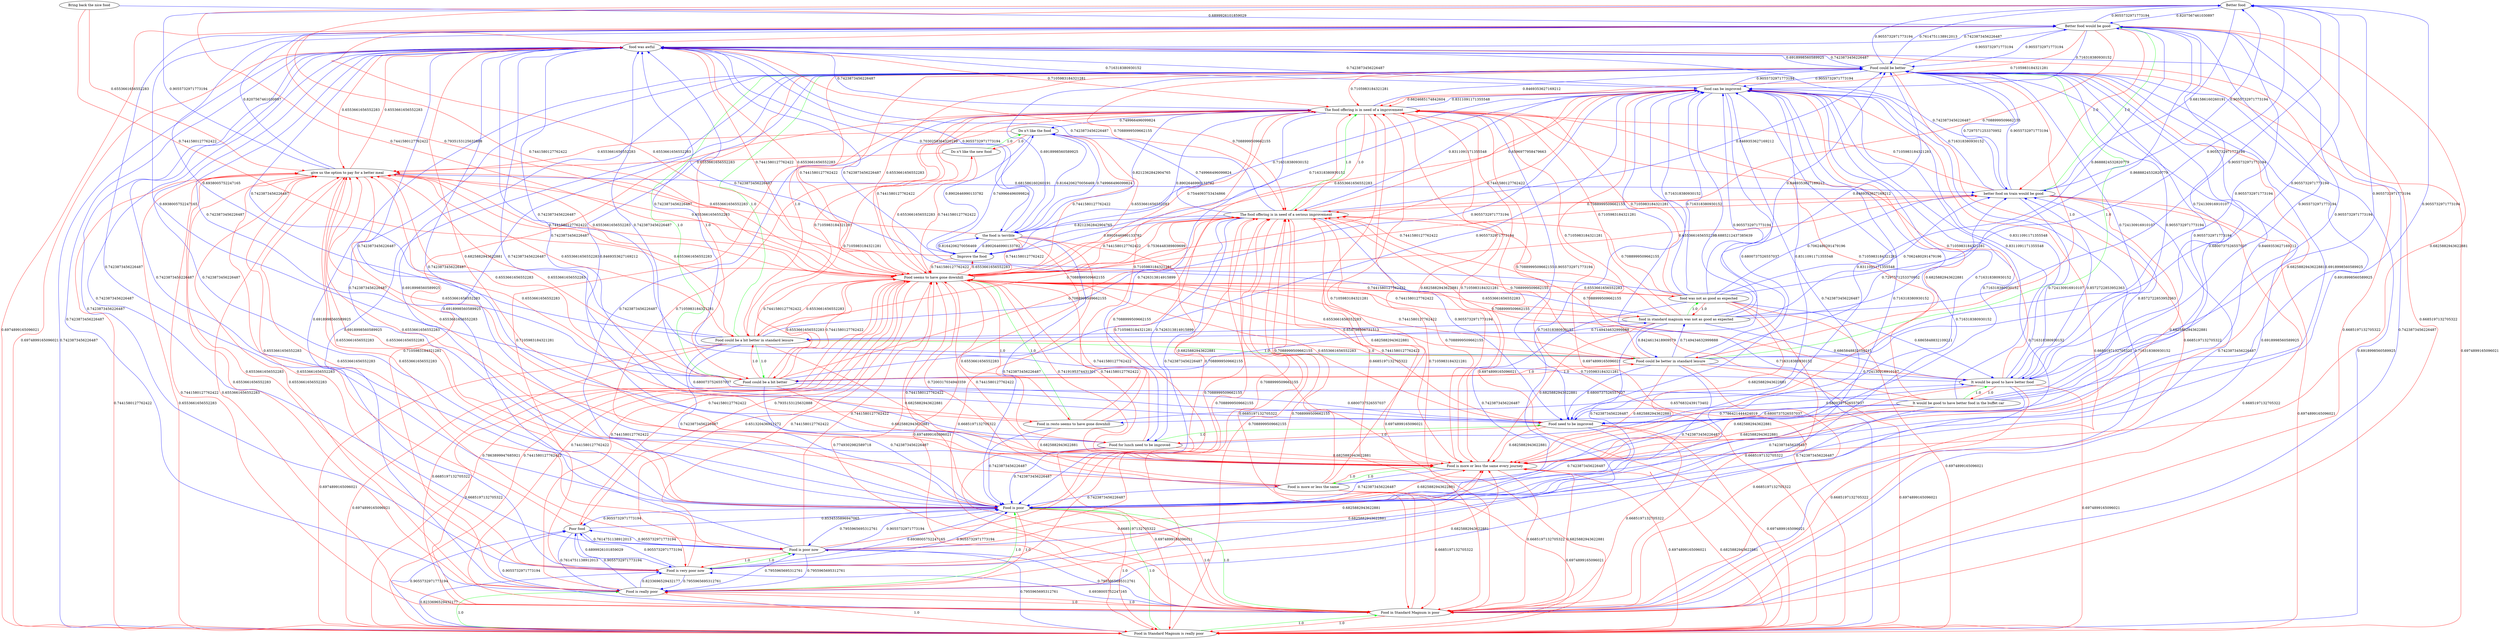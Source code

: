 digraph rawGraph {
"Better food";"Better food would be good";"Bring back the nice food";"Do n't like the new food";"Do n't like the food";"Food could be a bit better in standard leisure";"Food could be better in standard leisure";"Food could be better";"Food could be a bit better";"Food for lunch need to be improved";"Food need to be improved";"Food in Standard Magnum is really poor";"Food in Standard Magnum is poor";"Food is poor";"Food is really poor";"Food in resto seems to have gone downhill";"Food seems to have gone downhill";"Food is more or less the same every journey";"Food is more or less the same";"Food is very poor now";"Food is poor now";"Improve the food";"It would be good to have better food in the buffet car";"It would be good to have better food";"Poor food";"The food offering is in need of a serious improvement";"The food offering is in need of a improvement";"better food on train would be good";"food can be improved";"food in standard magnum was not as good as expected";"food was not as good as expected";"food was awful";"give us the option to pay for a better meal";"the food is terrible";"Better food" -> "Better food would be good" [label=0.8207567461030897] [color=blue]
"Better food would be good" -> "Better food" [label=0.9055732971773194] [color=blue]
"Bring back the nice food" -> "Better food would be good" [label=0.6899926101859029] [color=blue]
"Do n't like the new food" -> "Do n't like the food" [label=1.0] [color=green]
"Do n't like the food" -> "Do n't like the new food" [label=1.0] [color=red]
"Food could be a bit better in standard leisure" -> "Food could be better in standard leisure" [label=1.0] [color=green]
"Food could be better in standard leisure" -> "Food could be better" [label=1.0] [color=green]
"Food could be a bit better in standard leisure" -> "Food could be a bit better" [label=1.0] [color=green]
"Food could be a bit better" -> "Food could be better" [label=1.0] [color=green]
"Food could be a bit better in standard leisure" -> "Food could be better" [label=1.0] [color=green]
"Food could be better in standard leisure" -> "Food could be a bit better in standard leisure" [label=1.0] [color=red]
"Food could be better in standard leisure" -> "Food could be a bit better" [label=1.0] [color=red]
"Food could be better" -> "Food could be a bit better in standard leisure" [label=1.0] [color=red]
"Food could be better" -> "Food could be better in standard leisure" [label=1.0] [color=red]
"Food could be better" -> "Food could be a bit better" [label=1.0] [color=red]
"Food could be a bit better" -> "Food could be a bit better in standard leisure" [label=1.0] [color=red]
"Food could be a bit better" -> "Food could be better in standard leisure" [label=1.0] [color=red]
"Better food" -> "Food could be better" [label=0.7614751138912013] [color=blue]
"Better food would be good" -> "Food could be better" [label=0.9055732971773194] [color=blue]
"Food could be a bit better in standard leisure" -> "Better food would be good" [label=0.6938005752247165] [color=blue]
"Food could be better in standard leisure" -> "Better food" [label=0.9055732971773194] [color=blue]
"Food could be better in standard leisure" -> "Better food would be good" [label=0.9055732971773194] [color=blue]
"Food could be better" -> "Better food" [label=0.9055732971773194] [color=blue]
"Food could be better" -> "Better food would be good" [label=0.9055732971773194] [color=blue]
"Food could be a bit better" -> "Better food would be good" [label=0.6938005752247165] [color=blue]
"Food for lunch need to be improved" -> "Food need to be improved" [label=1.0] [color=green]
"Food need to be improved" -> "Food for lunch need to be improved" [label=1.0] [color=red]
"Food could be a bit better in standard leisure" -> "Food need to be improved" [label=0.6800737526557037] [color=blue]
"Food could be better in standard leisure" -> "Food need to be improved" [label=0.6800737526557037] [color=blue]
"Food could be better" -> "Food need to be improved" [label=0.6800737526557037] [color=blue]
"Food could be a bit better" -> "Food need to be improved" [label=0.6800737526557037] [color=blue]
"Food for lunch need to be improved" -> "Food could be better" [label=0.8469353627169212] [color=blue]
"Food need to be improved" -> "Food could be better" [label=0.8469353627169212] [color=blue]
"Food in Standard Magnum is really poor" -> "Food in Standard Magnum is poor" [label=1.0] [color=green]
"Food in Standard Magnum is poor" -> "Food is poor" [label=1.0] [color=green]
"Food in Standard Magnum is really poor" -> "Food is really poor" [label=1.0] [color=green]
"Food is really poor" -> "Food is poor" [label=1.0] [color=green]
"Food in Standard Magnum is really poor" -> "Food is poor" [label=1.0] [color=green]
"Food in Standard Magnum is poor" -> "Food in Standard Magnum is really poor" [label=1.0] [color=red]
"Food in Standard Magnum is poor" -> "Food is really poor" [label=1.0] [color=red]
"Food is poor" -> "Food in Standard Magnum is really poor" [label=1.0] [color=red]
"Food is poor" -> "Food in Standard Magnum is poor" [label=1.0] [color=red]
"Food is poor" -> "Food is really poor" [label=1.0] [color=red]
"Food is really poor" -> "Food in Standard Magnum is really poor" [label=1.0] [color=red]
"Food is really poor" -> "Food in Standard Magnum is poor" [label=1.0] [color=red]
"Better food would be good" -> "Food in Standard Magnum is really poor" [label=0.6974899165096021] [color=red]
"Better food would be good" -> "Food in Standard Magnum is poor" [label=0.6685197132705322] [color=red]
"Better food would be good" -> "Food is poor" [label=0.7423873456226487] [color=blue]
"Food could be a bit better in standard leisure" -> "Food in Standard Magnum is really poor" [label=0.6974899165096021] [color=red]
"Food could be a bit better in standard leisure" -> "Food in Standard Magnum is poor" [label=0.6685197132705322] [color=red]
"Food could be a bit better in standard leisure" -> "Food is poor" [label=0.7423873456226487] [color=blue]
"Food could be better in standard leisure" -> "Food in Standard Magnum is really poor" [label=0.6974899165096021] [color=red]
"Food could be better in standard leisure" -> "Food in Standard Magnum is poor" [label=0.6685197132705322] [color=red]
"Food could be better in standard leisure" -> "Food is poor" [label=0.7423873456226487] [color=blue]
"Food could be better" -> "Food in Standard Magnum is really poor" [label=0.6974899165096021] [color=red]
"Food could be better" -> "Food in Standard Magnum is poor" [label=0.6685197132705322] [color=red]
"Food could be better" -> "Food is poor" [label=0.7423873456226487] [color=blue]
"Food could be a bit better" -> "Food in Standard Magnum is really poor" [label=0.6974899165096021] [color=red]
"Food could be a bit better" -> "Food in Standard Magnum is poor" [label=0.6685197132705322] [color=red]
"Food could be a bit better" -> "Food is poor" [label=0.7423873456226487] [color=blue]
"Food for lunch need to be improved" -> "Food in Standard Magnum is really poor" [label=0.6974899165096021] [color=red]
"Food for lunch need to be improved" -> "Food in Standard Magnum is poor" [label=0.6685197132705322] [color=red]
"Food for lunch need to be improved" -> "Food is poor" [label=0.7423873456226487] [color=blue]
"Food need to be improved" -> "Food in Standard Magnum is really poor" [label=0.6974899165096021] [color=red]
"Food need to be improved" -> "Food in Standard Magnum is poor" [label=0.6685197132705322] [color=red]
"Food need to be improved" -> "Food is poor" [label=0.7423873456226487] [color=blue]
"Food in Standard Magnum is really poor" -> "Food could be better" [label=0.6918998560589925] [color=blue]
"Food in Standard Magnum is poor" -> "Food could be better" [label=0.6918998560589925] [color=blue]
"Food is poor" -> "Food could be better" [label=0.6918998560589925] [color=blue]
"Food is really poor" -> "Food could be better" [label=0.6918998560589925] [color=blue]
"Food in resto seems to have gone downhill" -> "Food seems to have gone downhill" [label=1.0] [color=green]
"Food seems to have gone downhill" -> "Food in resto seems to have gone downhill" [label=1.0] [color=red]
"Better food" -> "Food seems to have gone downhill" [label=0.7441580127762422] [color=red]
"Better food would be good" -> "Food seems to have gone downhill" [label=0.7441580127762422] [color=red]
"Bring back the nice food" -> "Food seems to have gone downhill" [label=0.7441580127762422] [color=red]
"Do n't like the new food" -> "Food seems to have gone downhill" [label=0.7441580127762422] [color=red]
"Do n't like the food" -> "Food seems to have gone downhill" [label=0.7441580127762422] [color=red]
"Food could be a bit better in standard leisure" -> "Food seems to have gone downhill" [label=0.7441580127762422] [color=red]
"Food could be better in standard leisure" -> "Food seems to have gone downhill" [label=0.7441580127762422] [color=red]
"Food could be better" -> "Food seems to have gone downhill" [label=0.7441580127762422] [color=red]
"Food could be a bit better" -> "Food seems to have gone downhill" [label=0.7441580127762422] [color=red]
"Food for lunch need to be improved" -> "Food seems to have gone downhill" [label=0.7441580127762422] [color=red]
"Food need to be improved" -> "Food seems to have gone downhill" [label=0.7441580127762422] [color=red]
"Food in Standard Magnum is really poor" -> "Food seems to have gone downhill" [label=0.7441580127762422] [color=red]
"Food in Standard Magnum is poor" -> "Food seems to have gone downhill" [label=0.7441580127762422] [color=red]
"Food is poor" -> "Food seems to have gone downhill" [label=0.7441580127762422] [color=red]
"Food is really poor" -> "Food seems to have gone downhill" [label=0.7441580127762422] [color=red]
"Food in resto seems to have gone downhill" -> "Food is poor" [label=0.7423873456226487] [color=blue]
"Food seems to have gone downhill" -> "Better food" [label=0.7935153125632888] [color=red]
"Food seems to have gone downhill" -> "Better food would be good" [label=0.6553661656552283] [color=red]
"Food seems to have gone downhill" -> "Do n't like the new food" [label=0.6553661656552283] [color=red]
"Food seems to have gone downhill" -> "Do n't like the food" [label=0.6553661656552283] [color=red]
"Food seems to have gone downhill" -> "Food could be a bit better in standard leisure" [label=0.6553661656552283] [color=red]
"Food seems to have gone downhill" -> "Food could be better in standard leisure" [label=0.6553661656552283] [color=red]
"Food seems to have gone downhill" -> "Food could be better" [label=0.6553661656552283] [color=red]
"Food seems to have gone downhill" -> "Food could be a bit better" [label=0.6553661656552283] [color=red]
"Food seems to have gone downhill" -> "Food for lunch need to be improved" [label=0.6553661656552283] [color=red]
"Food seems to have gone downhill" -> "Food need to be improved" [label=0.6553661656552283] [color=red]
"Food seems to have gone downhill" -> "Food in Standard Magnum is really poor" [label=0.7863899947685921] [color=red]
"Food seems to have gone downhill" -> "Food in Standard Magnum is poor" [label=0.7749302982589718] [color=red]
"Food is more or less the same every journey" -> "Food is more or less the same" [label=1.0] [color=green]
"Food is more or less the same" -> "Food is more or less the same every journey" [label=1.0] [color=red]
"Better food would be good" -> "Food is more or less the same every journey" [label=0.6825882943622881] [color=red]
"Food could be a bit better in standard leisure" -> "Food is more or less the same every journey" [label=0.6825882943622881] [color=red]
"Food could be better in standard leisure" -> "Food is more or less the same every journey" [label=0.6825882943622881] [color=red]
"Food could be better" -> "Food is more or less the same every journey" [label=0.6825882943622881] [color=red]
"Food could be a bit better" -> "Food is more or less the same every journey" [label=0.6825882943622881] [color=red]
"Food for lunch need to be improved" -> "Food is more or less the same every journey" [label=0.6825882943622881] [color=red]
"Food need to be improved" -> "Food is more or less the same every journey" [label=0.6825882943622881] [color=red]
"Food in Standard Magnum is really poor" -> "Food is more or less the same every journey" [label=0.6825882943622881] [color=red]
"Food in Standard Magnum is poor" -> "Food is more or less the same every journey" [label=0.6825882943622881] [color=red]
"Food is poor" -> "Food is more or less the same every journey" [label=0.6825882943622881] [color=red]
"Food is really poor" -> "Food is more or less the same every journey" [label=0.6825882943622881] [color=red]
"Food in resto seems to have gone downhill" -> "Food is more or less the same every journey" [label=0.6825882943622881] [color=red]
"Food seems to have gone downhill" -> "Food is more or less the same every journey" [label=0.7419195374431301] [color=red]
"Food seems to have gone downhill" -> "Food is more or less the same" [label=0.7200317034940359] [color=red]
"Food is more or less the same every journey" -> "Food could be better" [label=0.6918998560589925] [color=blue]
"Food is more or less the same every journey" -> "Food in Standard Magnum is really poor" [label=0.6974899165096021] [color=red]
"Food is more or less the same every journey" -> "Food in Standard Magnum is poor" [label=0.6685197132705322] [color=red]
"Food is more or less the same every journey" -> "Food is poor" [label=0.7423873456226487] [color=blue]
"Food is more or less the same every journey" -> "Food seems to have gone downhill" [label=0.7441580127762422] [color=red]
"Food is more or less the same" -> "Food could be better" [label=0.6918998560589925] [color=blue]
"Food is more or less the same" -> "Food in Standard Magnum is really poor" [label=0.6974899165096021] [color=red]
"Food is more or less the same" -> "Food in Standard Magnum is poor" [label=0.6685197132705322] [color=red]
"Food is more or less the same" -> "Food is poor" [label=0.7423873456226487] [color=blue]
"Food is more or less the same" -> "Food seems to have gone downhill" [label=0.7441580127762422] [color=red]
"Food is very poor now" -> "Food is poor now" [label=1.0] [color=green]
"Food is poor now" -> "Food is very poor now" [label=1.0] [color=red]
"Food in Standard Magnum is really poor" -> "Food is very poor now" [label=0.8233696529432177] [color=blue]
"Food in Standard Magnum is really poor" -> "Food is poor now" [label=0.7955965695312761] [color=blue]
"Food in Standard Magnum is poor" -> "Food is very poor now" [label=0.6938005752247165] [color=blue]
"Food in Standard Magnum is poor" -> "Food is poor now" [label=0.7955965695312761] [color=blue]
"Food is poor" -> "Food is very poor now" [label=0.6938005752247165] [color=blue]
"Food is poor" -> "Food is poor now" [label=0.7955965695312761] [color=blue]
"Food is really poor" -> "Food is very poor now" [label=0.8233696529432177] [color=blue]
"Food is really poor" -> "Food is poor now" [label=0.7955965695312761] [color=blue]
"Food seems to have gone downhill" -> "Food is very poor now" [label=0.651320436921272] [color=red]
"Food is very poor now" -> "Food could be better" [label=0.6918998560589925] [color=blue]
"Food is very poor now" -> "Food is poor" [label=0.9055732971773194] [color=blue]
"Food is very poor now" -> "Food is really poor" [label=0.7955965695312761] [color=blue]
"Food is very poor now" -> "Food seems to have gone downhill" [label=0.7441580127762422] [color=red]
"Food is very poor now" -> "Food is more or less the same every journey" [label=0.6825882943622881] [color=red]
"Food is poor now" -> "Food could be better" [label=0.6918998560589925] [color=blue]
"Food is poor now" -> "Food is poor" [label=0.9055732971773194] [color=blue]
"Food is poor now" -> "Food is really poor" [label=0.7955965695312761] [color=blue]
"Food is poor now" -> "Food seems to have gone downhill" [label=0.7441580127762422] [color=red]
"Food is poor now" -> "Food is more or less the same every journey" [label=0.6825882943622881] [color=red]
"Do n't like the food" -> "Improve the food" [label=0.8902646990133782] [color=blue]
"Food seems to have gone downhill" -> "Improve the food" [label=0.6553661656552283] [color=red]
"Improve the food" -> "Do n't like the food" [label=0.749966496099824] [color=blue]
"Improve the food" -> "Food seems to have gone downhill" [label=0.7441580127762422] [color=red]
"It would be good to have better food in the buffet car" -> "It would be good to have better food" [label=1.0] [color=green]
"It would be good to have better food" -> "It would be good to have better food in the buffet car" [label=1.0] [color=red]
"Better food would be good" -> "It would be good to have better food" [label=0.724130916910107] [color=blue]
"Food could be better in standard leisure" -> "It would be good to have better food" [label=0.724130916910107] [color=blue]
"Food could be better" -> "It would be good to have better food" [label=0.724130916910107] [color=blue]
"Food in resto seems to have gone downhill" -> "It would be good to have better food" [label=0.6576832439173402] [color=blue]
"It would be good to have better food in the buffet car" -> "Better food" [label=0.9055732971773194] [color=blue]
"It would be good to have better food in the buffet car" -> "Better food would be good" [label=0.9055732971773194] [color=blue]
"It would be good to have better food in the buffet car" -> "Food could be better" [label=0.9055732971773194] [color=blue]
"It would be good to have better food in the buffet car" -> "Food need to be improved" [label=0.6800737526557037] [color=blue]
"It would be good to have better food in the buffet car" -> "Food is poor" [label=0.7423873456226487] [color=blue]
"It would be good to have better food in the buffet car" -> "Food in resto seems to have gone downhill" [label=0.7786421444424019] [color=blue]
"It would be good to have better food in the buffet car" -> "Food is more or less the same every journey" [label=0.6825882943622881] [color=red]
"It would be good to have better food" -> "Better food" [label=0.9055732971773194] [color=blue]
"It would be good to have better food" -> "Better food would be good" [label=0.9055732971773194] [color=blue]
"It would be good to have better food" -> "Food could be better" [label=0.9055732971773194] [color=blue]
"It would be good to have better food" -> "Food need to be improved" [label=0.6800737526557037] [color=blue]
"It would be good to have better food" -> "Food in Standard Magnum is really poor" [label=0.6974899165096021] [color=red]
"It would be good to have better food" -> "Food in Standard Magnum is poor" [label=0.6685197132705322] [color=red]
"It would be good to have better food" -> "Food is poor" [label=0.7423873456226487] [color=blue]
"It would be good to have better food" -> "Food is more or less the same every journey" [label=0.6825882943622881] [color=red]
"Food in Standard Magnum is really poor" -> "Poor food" [label=0.9055732971773194] [color=blue]
"Food in Standard Magnum is poor" -> "Poor food" [label=0.9055732971773194] [color=blue]
"Food is poor" -> "Poor food" [label=0.9055732971773194] [color=blue]
"Food is really poor" -> "Poor food" [label=0.9055732971773194] [color=blue]
"Food seems to have gone downhill" -> "Poor food" [label=0.7935153125632888] [color=red]
"Food is very poor now" -> "Poor food" [label=0.9055732971773194] [color=blue]
"Food is poor now" -> "Poor food" [label=0.9055732971773194] [color=blue]
"Poor food" -> "Food is poor" [label=0.8534535896947065] [color=blue]
"Poor food" -> "Food is really poor" [label=0.7614751138912013] [color=blue]
"Poor food" -> "Food seems to have gone downhill" [label=0.7441580127762422] [color=red]
"Poor food" -> "Food is very poor now" [label=0.6899926101859029] [color=blue]
"Poor food" -> "Food is poor now" [label=0.7614751138912013] [color=blue]
"The food offering is in need of a serious improvement" -> "The food offering is in need of a improvement" [label=1.0] [color=green]
"The food offering is in need of a improvement" -> "The food offering is in need of a serious improvement" [label=1.0] [color=red]
"Better food would be good" -> "The food offering is in need of a serious improvement" [label=0.7088999509662155] [color=red]
"Better food would be good" -> "The food offering is in need of a improvement" [label=0.7105983184321281] [color=red]
"Food could be a bit better in standard leisure" -> "The food offering is in need of a serious improvement" [label=0.7088999509662155] [color=red]
"Food could be a bit better in standard leisure" -> "The food offering is in need of a improvement" [label=0.7105983184321281] [color=red]
"Food could be better in standard leisure" -> "The food offering is in need of a serious improvement" [label=0.7088999509662155] [color=red]
"Food could be better in standard leisure" -> "The food offering is in need of a improvement" [label=0.7105983184321281] [color=red]
"Food could be better" -> "The food offering is in need of a serious improvement" [label=0.7088999509662155] [color=red]
"Food could be better" -> "The food offering is in need of a improvement" [label=0.7105983184321281] [color=red]
"Food could be a bit better" -> "The food offering is in need of a serious improvement" [label=0.7088999509662155] [color=red]
"Food could be a bit better" -> "The food offering is in need of a improvement" [label=0.7105983184321281] [color=red]
"Food in Standard Magnum is really poor" -> "The food offering is in need of a serious improvement" [label=0.7088999509662155] [color=red]
"Food in Standard Magnum is really poor" -> "The food offering is in need of a improvement" [label=0.7105983184321281] [color=red]
"Food in Standard Magnum is poor" -> "The food offering is in need of a serious improvement" [label=0.7088999509662155] [color=red]
"Food in Standard Magnum is poor" -> "The food offering is in need of a improvement" [label=0.7105983184321281] [color=red]
"Food is poor" -> "The food offering is in need of a serious improvement" [label=0.7088999509662155] [color=red]
"Food is poor" -> "The food offering is in need of a improvement" [label=0.7105983184321281] [color=red]
"Food is really poor" -> "The food offering is in need of a serious improvement" [label=0.7088999509662155] [color=red]
"Food is really poor" -> "The food offering is in need of a improvement" [label=0.7105983184321281] [color=red]
"Food in resto seems to have gone downhill" -> "The food offering is in need of a serious improvement" [label=0.7088999509662155] [color=red]
"Food in resto seems to have gone downhill" -> "The food offering is in need of a improvement" [label=0.7105983184321281] [color=red]
"Food seems to have gone downhill" -> "The food offering is in need of a serious improvement" [label=0.7536448389809699] [color=red]
"Food seems to have gone downhill" -> "The food offering is in need of a improvement" [label=0.7544093753434866] [color=red]
"Food is more or less the same every journey" -> "The food offering is in need of a serious improvement" [label=0.7088999509662155] [color=red]
"Food is more or less the same every journey" -> "The food offering is in need of a improvement" [label=0.7105983184321281] [color=red]
"Food is more or less the same" -> "The food offering is in need of a serious improvement" [label=0.7088999509662155] [color=red]
"Food is more or less the same" -> "The food offering is in need of a improvement" [label=0.7105983184321281] [color=red]
"Food is very poor now" -> "The food offering is in need of a serious improvement" [label=0.7088999509662155] [color=red]
"Food is very poor now" -> "The food offering is in need of a improvement" [label=0.7105983184321281] [color=red]
"Food is poor now" -> "The food offering is in need of a serious improvement" [label=0.7088999509662155] [color=red]
"Food is poor now" -> "The food offering is in need of a improvement" [label=0.7105983184321281] [color=red]
"It would be good to have better food in the buffet car" -> "The food offering is in need of a serious improvement" [label=0.7088999509662155] [color=red]
"It would be good to have better food in the buffet car" -> "The food offering is in need of a improvement" [label=0.7105983184321281] [color=red]
"It would be good to have better food" -> "The food offering is in need of a serious improvement" [label=0.7088999509662155] [color=red]
"It would be good to have better food" -> "The food offering is in need of a improvement" [label=0.7105983184321281] [color=red]
"The food offering is in need of a serious improvement" -> "Do n't like the food" [label=0.749966496099824] [color=blue]
"The food offering is in need of a serious improvement" -> "Food could be better" [label=0.8469353627169212] [color=blue]
"The food offering is in need of a serious improvement" -> "Food for lunch need to be improved" [label=0.7426313814915899] [color=blue]
"The food offering is in need of a serious improvement" -> "Food need to be improved" [label=0.9055732971773194] [color=blue]
"The food offering is in need of a serious improvement" -> "Food in Standard Magnum is really poor" [label=0.6974899165096021] [color=red]
"The food offering is in need of a serious improvement" -> "Food in Standard Magnum is poor" [label=0.6685197132705322] [color=red]
"The food offering is in need of a serious improvement" -> "Food is poor" [label=0.7423873456226487] [color=blue]
"The food offering is in need of a serious improvement" -> "Food seems to have gone downhill" [label=0.7441580127762422] [color=red]
"The food offering is in need of a serious improvement" -> "Food is more or less the same every journey" [label=0.6825882943622881] [color=red]
"The food offering is in need of a serious improvement" -> "Improve the food" [label=0.8902646990133782] [color=blue]
"The food offering is in need of a improvement" -> "Do n't like the food" [label=0.749966496099824] [color=blue]
"The food offering is in need of a improvement" -> "Food could be better" [label=0.8469353627169212] [color=blue]
"The food offering is in need of a improvement" -> "Food for lunch need to be improved" [label=0.7426313814915899] [color=blue]
"The food offering is in need of a improvement" -> "Food need to be improved" [label=0.9055732971773194] [color=blue]
"The food offering is in need of a improvement" -> "Food in Standard Magnum is really poor" [label=0.6974899165096021] [color=red]
"The food offering is in need of a improvement" -> "Food in Standard Magnum is poor" [label=0.6685197132705322] [color=red]
"The food offering is in need of a improvement" -> "Food is poor" [label=0.7423873456226487] [color=blue]
"The food offering is in need of a improvement" -> "Food seems to have gone downhill" [label=0.7441580127762422] [color=red]
"The food offering is in need of a improvement" -> "Food is more or less the same every journey" [label=0.6825882943622881] [color=red]
"The food offering is in need of a improvement" -> "Improve the food" [label=0.8902646990133782] [color=blue]
"better food on train would be good" -> "Better food would be good" [label=1.0] [color=green]
"Better food would be good" -> "better food on train would be good" [label=1.0] [color=red]
"Better food" -> "better food on train would be good" [label=0.681586160260191] [color=blue]
"Food could be better in standard leisure" -> "better food on train would be good" [label=0.7297571253370952] [color=blue]
"Food could be better" -> "better food on train would be good" [label=0.7297571253370952] [color=blue]
"Food seems to have gone downhill" -> "better food on train would be good" [label=0.6553661656552283] [color=red]
"It would be good to have better food in the buffet car" -> "better food on train would be good" [label=0.8572722853952363] [color=blue]
"It would be good to have better food" -> "better food on train would be good" [label=0.8572722853952363] [color=blue]
"better food on train would be good" -> "Better food" [label=0.9055732971773194] [color=blue]
"better food on train would be good" -> "Food could be better" [label=0.9055732971773194] [color=blue]
"better food on train would be good" -> "Food in Standard Magnum is really poor" [label=0.6974899165096021] [color=red]
"better food on train would be good" -> "Food in Standard Magnum is poor" [label=0.6685197132705322] [color=red]
"better food on train would be good" -> "Food is poor" [label=0.7423873456226487] [color=blue]
"better food on train would be good" -> "Food seems to have gone downhill" [label=0.7441580127762422] [color=red]
"better food on train would be good" -> "Food is more or less the same every journey" [label=0.6825882943622881] [color=red]
"better food on train would be good" -> "It would be good to have better food" [label=0.724130916910107] [color=blue]
"better food on train would be good" -> "The food offering is in need of a serious improvement" [label=0.7088999509662155] [color=red]
"better food on train would be good" -> "The food offering is in need of a improvement" [label=0.7105983184321281] [color=red]
"Better food would be good" -> "food can be improved" [label=0.716318380930152] [color=blue]
"Food could be a bit better in standard leisure" -> "food can be improved" [label=0.9055732971773194] [color=blue]
"Food could be better in standard leisure" -> "food can be improved" [label=0.9055732971773194] [color=blue]
"Food could be better" -> "food can be improved" [label=0.9055732971773194] [color=blue]
"Food could be a bit better" -> "food can be improved" [label=0.9055732971773194] [color=blue]
"Food for lunch need to be improved" -> "food can be improved" [label=0.8311091171355548] [color=blue]
"Food need to be improved" -> "food can be improved" [label=0.8311091171355548] [color=blue]
"Food in Standard Magnum is really poor" -> "food can be improved" [label=0.716318380930152] [color=blue]
"Food in Standard Magnum is poor" -> "food can be improved" [label=0.716318380930152] [color=blue]
"Food is poor" -> "food can be improved" [label=0.716318380930152] [color=blue]
"Food is really poor" -> "food can be improved" [label=0.716318380930152] [color=blue]
"Food seems to have gone downhill" -> "food can be improved" [label=0.6553661656552283] [color=red]
"Food is more or less the same every journey" -> "food can be improved" [label=0.716318380930152] [color=blue]
"Food is more or less the same" -> "food can be improved" [label=0.716318380930152] [color=blue]
"Food is very poor now" -> "food can be improved" [label=0.716318380930152] [color=blue]
"Food is poor now" -> "food can be improved" [label=0.716318380930152] [color=blue]
"Improve the food" -> "food can be improved" [label=0.716318380930152] [color=blue]
"It would be good to have better food in the buffet car" -> "food can be improved" [label=0.8311091171355548] [color=blue]
"It would be good to have better food" -> "food can be improved" [label=0.8311091171355548] [color=blue]
"The food offering is in need of a serious improvement" -> "food can be improved" [label=0.8311091171355548] [color=blue]
"The food offering is in need of a improvement" -> "food can be improved" [label=0.8311091171355548] [color=blue]
"better food on train would be good" -> "food can be improved" [label=0.716318380930152] [color=blue]
"food can be improved" -> "Food could be better" [label=0.9055732971773194] [color=blue]
"food can be improved" -> "Food could be a bit better" [label=0.6885212437385639] [color=blue]
"food can be improved" -> "Food need to be improved" [label=0.6800737526557037] [color=blue]
"food can be improved" -> "Food in Standard Magnum is really poor" [label=0.6974899165096021] [color=red]
"food can be improved" -> "Food in Standard Magnum is poor" [label=0.6685197132705322] [color=red]
"food can be improved" -> "Food is poor" [label=0.7423873456226487] [color=blue]
"food can be improved" -> "Food seems to have gone downhill" [label=0.7441580127762422] [color=red]
"food can be improved" -> "Food is more or less the same every journey" [label=0.6825882943622881] [color=red]
"food can be improved" -> "The food offering is in need of a serious improvement" [label=0.6596977958479663] [color=red]
"food can be improved" -> "The food offering is in need of a improvement" [label=0.6624685174842604] [color=red]
"food in standard magnum was not as good as expected" -> "food was not as good as expected" [label=1.0] [color=green]
"food was not as good as expected" -> "food in standard magnum was not as good as expected" [label=1.0] [color=red]
"Food could be a bit better in standard leisure" -> "food in standard magnum was not as good as expected" [label=0.7149434632999888] [color=blue]
"Food could be better in standard leisure" -> "food in standard magnum was not as good as expected" [label=0.7149434632999888] [color=blue]
"Food seems to have gone downhill" -> "food in standard magnum was not as good as expected" [label=0.6553661656552283] [color=red]
"Food seems to have gone downhill" -> "food was not as good as expected" [label=0.6553661656552283] [color=red]
"food in standard magnum was not as good as expected" -> "Better food" [label=0.9055732971773194] [color=blue]
"food in standard magnum was not as good as expected" -> "Better food would be good" [label=0.8688824532820779] [color=blue]
"food in standard magnum was not as good as expected" -> "Food could be a bit better in standard leisure" [label=0.654798506731513] [color=blue]
"food in standard magnum was not as good as expected" -> "Food could be better in standard leisure" [label=0.8424613418909579] [color=blue]
"food in standard magnum was not as good as expected" -> "Food could be better" [label=0.8469353627169212] [color=blue]
"food in standard magnum was not as good as expected" -> "Food is poor" [label=0.7423873456226487] [color=blue]
"food in standard magnum was not as good as expected" -> "Food seems to have gone downhill" [label=0.7441580127762422] [color=red]
"food in standard magnum was not as good as expected" -> "Food is more or less the same every journey" [label=0.6825882943622881] [color=red]
"food in standard magnum was not as good as expected" -> "It would be good to have better food" [label=0.6865848832109211] [color=blue]
"food in standard magnum was not as good as expected" -> "The food offering is in need of a serious improvement" [label=0.7088999509662155] [color=red]
"food in standard magnum was not as good as expected" -> "The food offering is in need of a improvement" [label=0.7105983184321281] [color=red]
"food in standard magnum was not as good as expected" -> "better food on train would be good" [label=0.7062480291479196] [color=blue]
"food in standard magnum was not as good as expected" -> "food can be improved" [label=0.716318380930152] [color=blue]
"food was not as good as expected" -> "Better food" [label=0.9055732971773194] [color=blue]
"food was not as good as expected" -> "Better food would be good" [label=0.8688824532820779] [color=blue]
"food was not as good as expected" -> "Food could be better" [label=0.8469353627169212] [color=blue]
"food was not as good as expected" -> "Food in Standard Magnum is really poor" [label=0.6974899165096021] [color=red]
"food was not as good as expected" -> "Food in Standard Magnum is poor" [label=0.6685197132705322] [color=red]
"food was not as good as expected" -> "Food is poor" [label=0.7423873456226487] [color=blue]
"food was not as good as expected" -> "Food seems to have gone downhill" [label=0.7441580127762422] [color=red]
"food was not as good as expected" -> "Food is more or less the same every journey" [label=0.6825882943622881] [color=red]
"food was not as good as expected" -> "It would be good to have better food" [label=0.6865848832109211] [color=blue]
"food was not as good as expected" -> "The food offering is in need of a serious improvement" [label=0.7088999509662155] [color=red]
"food was not as good as expected" -> "The food offering is in need of a improvement" [label=0.7105983184321281] [color=red]
"food was not as good as expected" -> "better food on train would be good" [label=0.7062480291479196] [color=blue]
"food was not as good as expected" -> "food can be improved" [label=0.716318380930152] [color=blue]
"Better food would be good" -> "food was awful" [label=0.7423873456226487] [color=blue]
"Food could be a bit better in standard leisure" -> "food was awful" [label=0.7423873456226487] [color=blue]
"Food could be better in standard leisure" -> "food was awful" [label=0.7423873456226487] [color=blue]
"Food could be better" -> "food was awful" [label=0.7423873456226487] [color=blue]
"Food could be a bit better" -> "food was awful" [label=0.7423873456226487] [color=blue]
"Food for lunch need to be improved" -> "food was awful" [label=0.7423873456226487] [color=blue]
"Food need to be improved" -> "food was awful" [label=0.7423873456226487] [color=blue]
"Food in Standard Magnum is really poor" -> "food was awful" [label=0.7423873456226487] [color=blue]
"Food in Standard Magnum is poor" -> "food was awful" [label=0.7423873456226487] [color=blue]
"Food is poor" -> "food was awful" [label=0.7423873456226487] [color=blue]
"Food is really poor" -> "food was awful" [label=0.7423873456226487] [color=blue]
"Food seems to have gone downhill" -> "food was awful" [label=0.6553661656552283] [color=red]
"Food is more or less the same every journey" -> "food was awful" [label=0.7423873456226487] [color=blue]
"Food is more or less the same" -> "food was awful" [label=0.7423873456226487] [color=blue]
"Food is very poor now" -> "food was awful" [label=0.7423873456226487] [color=blue]
"Food is poor now" -> "food was awful" [label=0.7423873456226487] [color=blue]
"It would be good to have better food in the buffet car" -> "food was awful" [label=0.7423873456226487] [color=blue]
"It would be good to have better food" -> "food was awful" [label=0.7423873456226487] [color=blue]
"The food offering is in need of a serious improvement" -> "food was awful" [label=0.7423873456226487] [color=blue]
"The food offering is in need of a improvement" -> "food was awful" [label=0.7423873456226487] [color=blue]
"better food on train would be good" -> "food was awful" [label=0.7423873456226487] [color=blue]
"food can be improved" -> "food was awful" [label=0.7423873456226487] [color=blue]
"food in standard magnum was not as good as expected" -> "food was awful" [label=0.7423873456226487] [color=blue]
"food was not as good as expected" -> "food was awful" [label=0.7423873456226487] [color=blue]
"food was awful" -> "Food could be better" [label=0.6918998560589925] [color=blue]
"food was awful" -> "Food in Standard Magnum is really poor" [label=0.6974899165096021] [color=red]
"food was awful" -> "Food in Standard Magnum is poor" [label=0.6685197132705322] [color=red]
"food was awful" -> "Food is poor" [label=0.7423873456226487] [color=blue]
"food was awful" -> "Food seems to have gone downhill" [label=0.7441580127762422] [color=red]
"food was awful" -> "Food is more or less the same every journey" [label=0.6825882943622881] [color=red]
"food was awful" -> "The food offering is in need of a serious improvement" [label=0.7088999509662155] [color=red]
"food was awful" -> "The food offering is in need of a improvement" [label=0.7105983184321281] [color=red]
"food was awful" -> "food can be improved" [label=0.716318380930152] [color=blue]
"Bring back the nice food" -> "give us the option to pay for a better meal" [label=0.6553661656552283] [color=red]
"Do n't like the new food" -> "give us the option to pay for a better meal" [label=0.6553661656552283] [color=red]
"Do n't like the food" -> "give us the option to pay for a better meal" [label=0.6553661656552283] [color=red]
"Food could be a bit better in standard leisure" -> "give us the option to pay for a better meal" [label=0.6553661656552283] [color=red]
"Food could be a bit better" -> "give us the option to pay for a better meal" [label=0.6553661656552283] [color=red]
"Food in Standard Magnum is really poor" -> "give us the option to pay for a better meal" [label=0.6553661656552283] [color=red]
"Food in Standard Magnum is poor" -> "give us the option to pay for a better meal" [label=0.6553661656552283] [color=red]
"Food is poor" -> "give us the option to pay for a better meal" [label=0.6553661656552283] [color=red]
"Food is really poor" -> "give us the option to pay for a better meal" [label=0.6553661656552283] [color=red]
"Food in resto seems to have gone downhill" -> "give us the option to pay for a better meal" [label=0.6553661656552283] [color=red]
"Food seems to have gone downhill" -> "give us the option to pay for a better meal" [label=0.6553661656552283] [color=red]
"Food is more or less the same every journey" -> "give us the option to pay for a better meal" [label=0.6553661656552283] [color=red]
"Food is more or less the same" -> "give us the option to pay for a better meal" [label=0.6553661656552283] [color=red]
"Food is very poor now" -> "give us the option to pay for a better meal" [label=0.6553661656552283] [color=red]
"Food is poor now" -> "give us the option to pay for a better meal" [label=0.6553661656552283] [color=red]
"Improve the food" -> "give us the option to pay for a better meal" [label=0.6553661656552283] [color=red]
"Poor food" -> "give us the option to pay for a better meal" [label=0.6553661656552283] [color=red]
"food was awful" -> "give us the option to pay for a better meal" [label=0.6553661656552283] [color=red]
"give us the option to pay for a better meal" -> "Better food" [label=0.9055732971773194] [color=blue]
"give us the option to pay for a better meal" -> "Better food would be good" [label=0.8207567461030897] [color=blue]
"give us the option to pay for a better meal" -> "Food could be a bit better in standard leisure" [label=0.6553661656552283] [color=red]
"give us the option to pay for a better meal" -> "Food could be a bit better" [label=0.6553661656552283] [color=red]
"give us the option to pay for a better meal" -> "Food in Standard Magnum is really poor" [label=0.7441580127762422] [color=red]
"give us the option to pay for a better meal" -> "Food in Standard Magnum is poor" [label=0.7441580127762422] [color=red]
"give us the option to pay for a better meal" -> "Food is poor" [label=0.6553661656552283] [color=red]
"give us the option to pay for a better meal" -> "Food is really poor" [label=0.6553661656552283] [color=red]
"give us the option to pay for a better meal" -> "Food in resto seems to have gone downhill" [label=0.6553661656552283] [color=red]
"give us the option to pay for a better meal" -> "Food seems to have gone downhill" [label=0.7441580127762422] [color=red]
"give us the option to pay for a better meal" -> "Food is very poor now" [label=0.6553661656552283] [color=red]
"give us the option to pay for a better meal" -> "Food is poor now" [label=0.6553661656552283] [color=red]
"give us the option to pay for a better meal" -> "better food on train would be good" [label=0.681586160260191] [color=blue]
"give us the option to pay for a better meal" -> "food was awful" [label=0.6553661656552283] [color=red]
"Do n't like the food" -> "the food is terrible" [label=0.8164206270056469] [color=blue]
"Improve the food" -> "the food is terrible" [label=0.8164206270056469] [color=blue]
"The food offering is in need of a serious improvement" -> "the food is terrible" [label=0.8212362842904765] [color=blue]
"The food offering is in need of a improvement" -> "the food is terrible" [label=0.8212362842904765] [color=blue]
"food was awful" -> "the food is terrible" [label=0.7030258364320199] [color=blue]
"the food is terrible" -> "Do n't like the food" [label=0.749966496099824] [color=blue]
"the food is terrible" -> "Food could be better" [label=0.6918998560589925] [color=blue]
"the food is terrible" -> "Food in Standard Magnum is really poor" [label=0.6974899165096021] [color=red]
"the food is terrible" -> "Food in Standard Magnum is poor" [label=0.6685197132705322] [color=red]
"the food is terrible" -> "Food is poor" [label=0.7423873456226487] [color=blue]
"the food is terrible" -> "Food seems to have gone downhill" [label=0.7441580127762422] [color=red]
"the food is terrible" -> "Food is more or less the same every journey" [label=0.6825882943622881] [color=red]
"the food is terrible" -> "Improve the food" [label=0.8902646990133782] [color=blue]
"the food is terrible" -> "food can be improved" [label=0.716318380930152] [color=blue]
"the food is terrible" -> "food was awful" [label=0.9055732971773194] [color=blue]
"the food is terrible" -> "give us the option to pay for a better meal" [label=0.6553661656552283] [color=red]
}